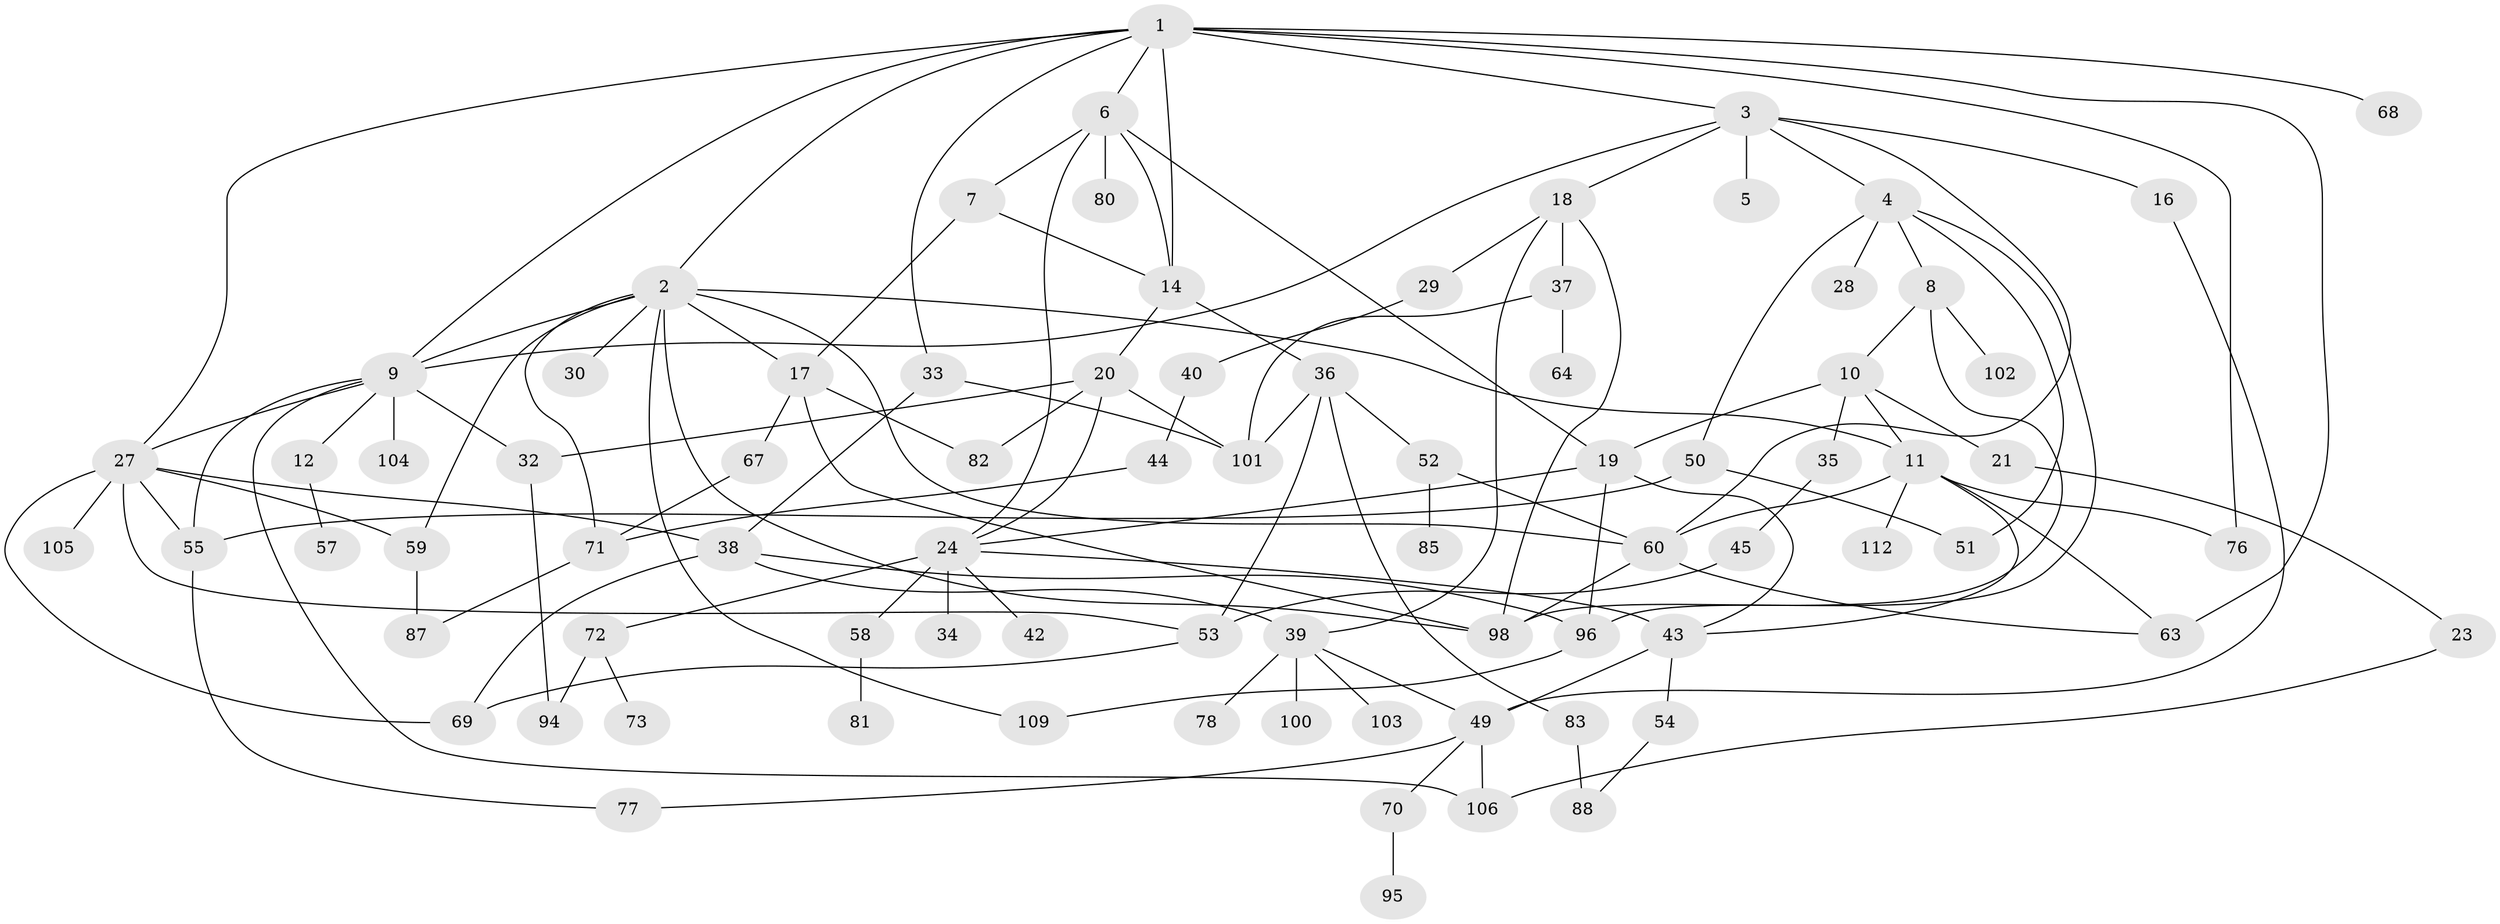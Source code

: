 // Generated by graph-tools (version 1.1) at 2025/23/03/03/25 07:23:32]
// undirected, 81 vertices, 130 edges
graph export_dot {
graph [start="1"]
  node [color=gray90,style=filled];
  1 [super="+22"];
  2 [super="+15"];
  3 [super="+46"];
  4 [super="+26"];
  5;
  6 [super="+13"];
  7;
  8 [super="+56"];
  9 [super="+31"];
  10;
  11 [super="+93"];
  12;
  14;
  16 [super="+62"];
  17 [super="+66"];
  18 [super="+48"];
  19 [super="+65"];
  20 [super="+86"];
  21;
  23;
  24 [super="+25"];
  27;
  28;
  29;
  30;
  32;
  33 [super="+89"];
  34;
  35;
  36 [super="+47"];
  37 [super="+84"];
  38 [super="+110"];
  39 [super="+41"];
  40;
  42;
  43 [super="+79"];
  44;
  45;
  49 [super="+97"];
  50;
  51;
  52 [super="+61"];
  53 [super="+91"];
  54;
  55 [super="+75"];
  57;
  58;
  59;
  60;
  63;
  64;
  67;
  68;
  69 [super="+74"];
  70;
  71 [super="+90"];
  72 [super="+92"];
  73;
  76;
  77;
  78;
  80;
  81;
  82;
  83 [super="+111"];
  85;
  87;
  88;
  94 [super="+99"];
  95;
  96 [super="+107"];
  98 [super="+108"];
  100;
  101;
  102;
  103;
  104;
  105;
  106;
  109;
  112;
  1 -- 2;
  1 -- 3;
  1 -- 6;
  1 -- 63;
  1 -- 68;
  1 -- 76;
  1 -- 14;
  1 -- 27;
  1 -- 9;
  1 -- 33;
  2 -- 9;
  2 -- 11;
  2 -- 109;
  2 -- 98;
  2 -- 71;
  2 -- 59;
  2 -- 60;
  2 -- 30;
  2 -- 17;
  3 -- 4;
  3 -- 5;
  3 -- 16;
  3 -- 18;
  3 -- 60;
  3 -- 9;
  4 -- 8;
  4 -- 96;
  4 -- 50;
  4 -- 51;
  4 -- 28;
  6 -- 7 [weight=2];
  6 -- 19;
  6 -- 24;
  6 -- 80;
  6 -- 14;
  7 -- 17;
  7 -- 14;
  8 -- 10;
  8 -- 98;
  8 -- 102;
  9 -- 12;
  9 -- 104;
  9 -- 106;
  9 -- 27;
  9 -- 32;
  9 -- 55;
  10 -- 19 [weight=2];
  10 -- 21;
  10 -- 35;
  10 -- 11;
  11 -- 43;
  11 -- 112;
  11 -- 76;
  11 -- 60;
  11 -- 63;
  12 -- 57;
  14 -- 20;
  14 -- 36;
  16 -- 49;
  17 -- 67;
  17 -- 82;
  17 -- 98;
  18 -- 29;
  18 -- 37;
  18 -- 98;
  18 -- 39;
  19 -- 43;
  19 -- 24;
  19 -- 96;
  20 -- 24;
  20 -- 32;
  20 -- 82;
  20 -- 101;
  21 -- 23;
  23 -- 106;
  24 -- 72;
  24 -- 34;
  24 -- 58;
  24 -- 42;
  24 -- 43;
  27 -- 53;
  27 -- 69;
  27 -- 105;
  27 -- 59;
  27 -- 55;
  27 -- 38;
  29 -- 40;
  32 -- 94;
  33 -- 38;
  33 -- 101;
  35 -- 45;
  36 -- 52;
  36 -- 83;
  36 -- 53 [weight=2];
  36 -- 101;
  37 -- 64;
  37 -- 101;
  38 -- 39;
  38 -- 96;
  38 -- 69;
  39 -- 78;
  39 -- 103;
  39 -- 49;
  39 -- 100;
  40 -- 44;
  43 -- 49;
  43 -- 54;
  44 -- 71;
  45 -- 53;
  49 -- 70;
  49 -- 106;
  49 -- 77;
  50 -- 55 [weight=2];
  50 -- 51;
  52 -- 85;
  52 -- 60;
  53 -- 69;
  54 -- 88;
  55 -- 77;
  58 -- 81;
  59 -- 87;
  60 -- 63;
  60 -- 98;
  67 -- 71;
  70 -- 95;
  71 -- 87;
  72 -- 73;
  72 -- 94;
  83 -- 88;
  96 -- 109;
}
